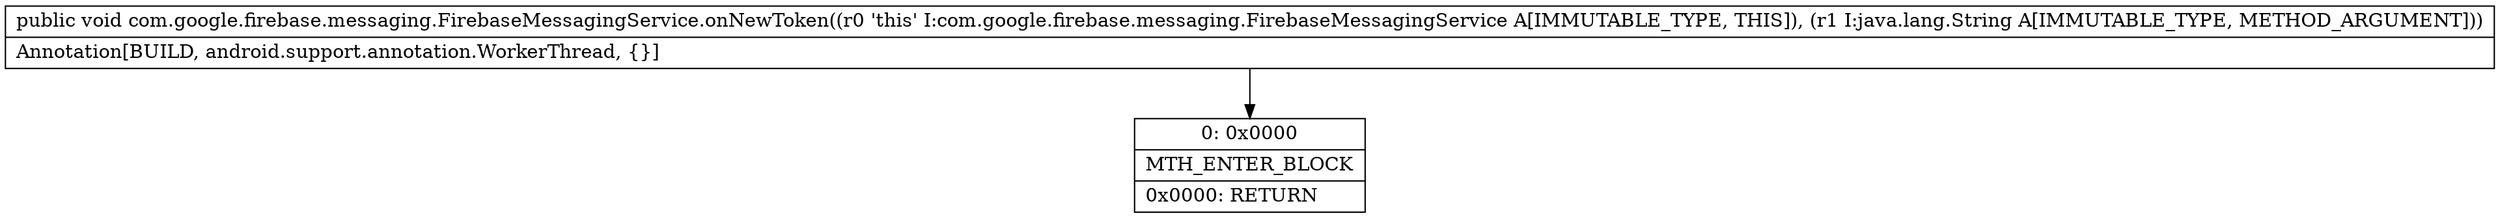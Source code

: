 digraph "CFG forcom.google.firebase.messaging.FirebaseMessagingService.onNewToken(Ljava\/lang\/String;)V" {
Node_0 [shape=record,label="{0\:\ 0x0000|MTH_ENTER_BLOCK\l|0x0000: RETURN   \l}"];
MethodNode[shape=record,label="{public void com.google.firebase.messaging.FirebaseMessagingService.onNewToken((r0 'this' I:com.google.firebase.messaging.FirebaseMessagingService A[IMMUTABLE_TYPE, THIS]), (r1 I:java.lang.String A[IMMUTABLE_TYPE, METHOD_ARGUMENT]))  | Annotation[BUILD, android.support.annotation.WorkerThread, \{\}]\l}"];
MethodNode -> Node_0;
}

